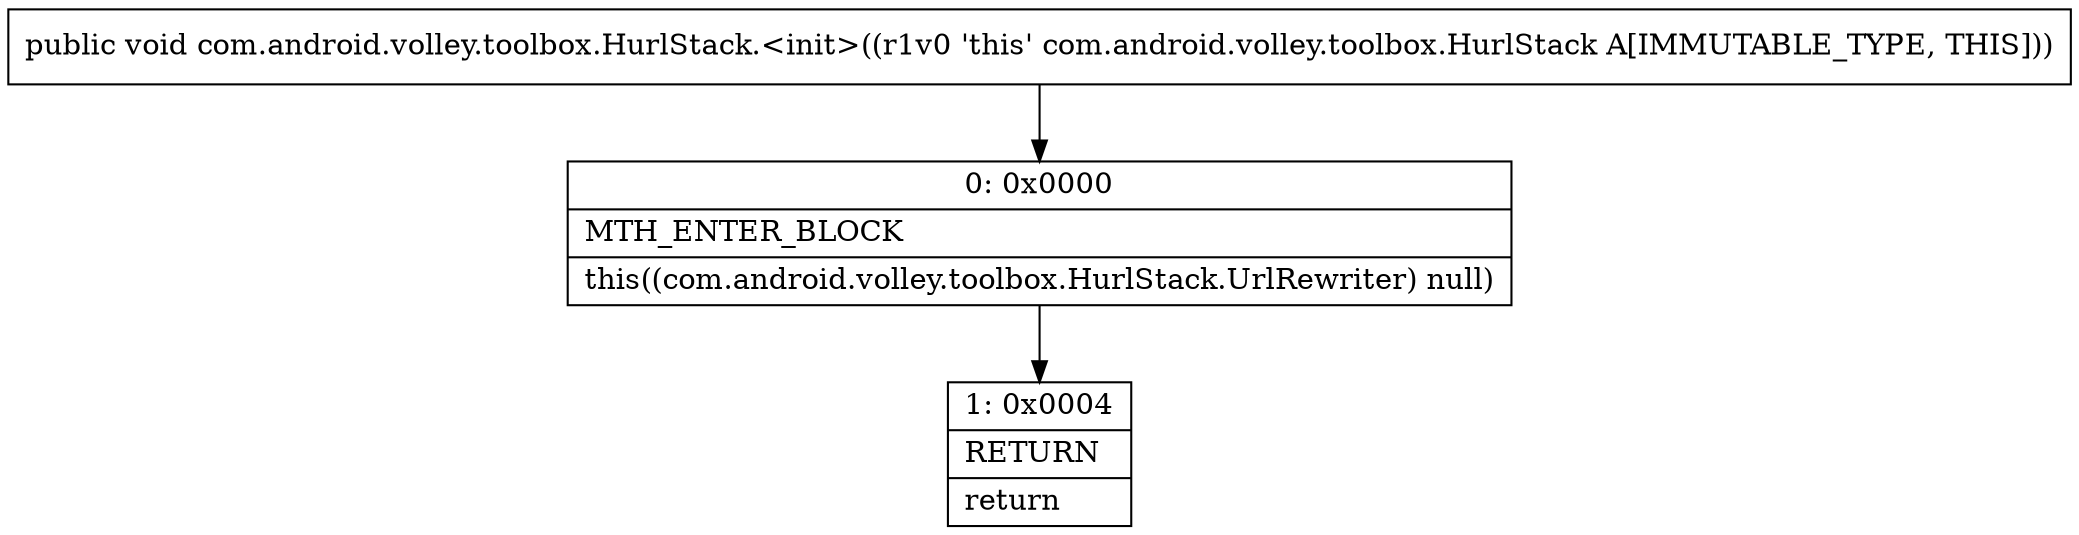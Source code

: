 digraph "CFG forcom.android.volley.toolbox.HurlStack.\<init\>()V" {
Node_0 [shape=record,label="{0\:\ 0x0000|MTH_ENTER_BLOCK\l|this((com.android.volley.toolbox.HurlStack.UrlRewriter) null)\l}"];
Node_1 [shape=record,label="{1\:\ 0x0004|RETURN\l|return\l}"];
MethodNode[shape=record,label="{public void com.android.volley.toolbox.HurlStack.\<init\>((r1v0 'this' com.android.volley.toolbox.HurlStack A[IMMUTABLE_TYPE, THIS])) }"];
MethodNode -> Node_0;
Node_0 -> Node_1;
}

